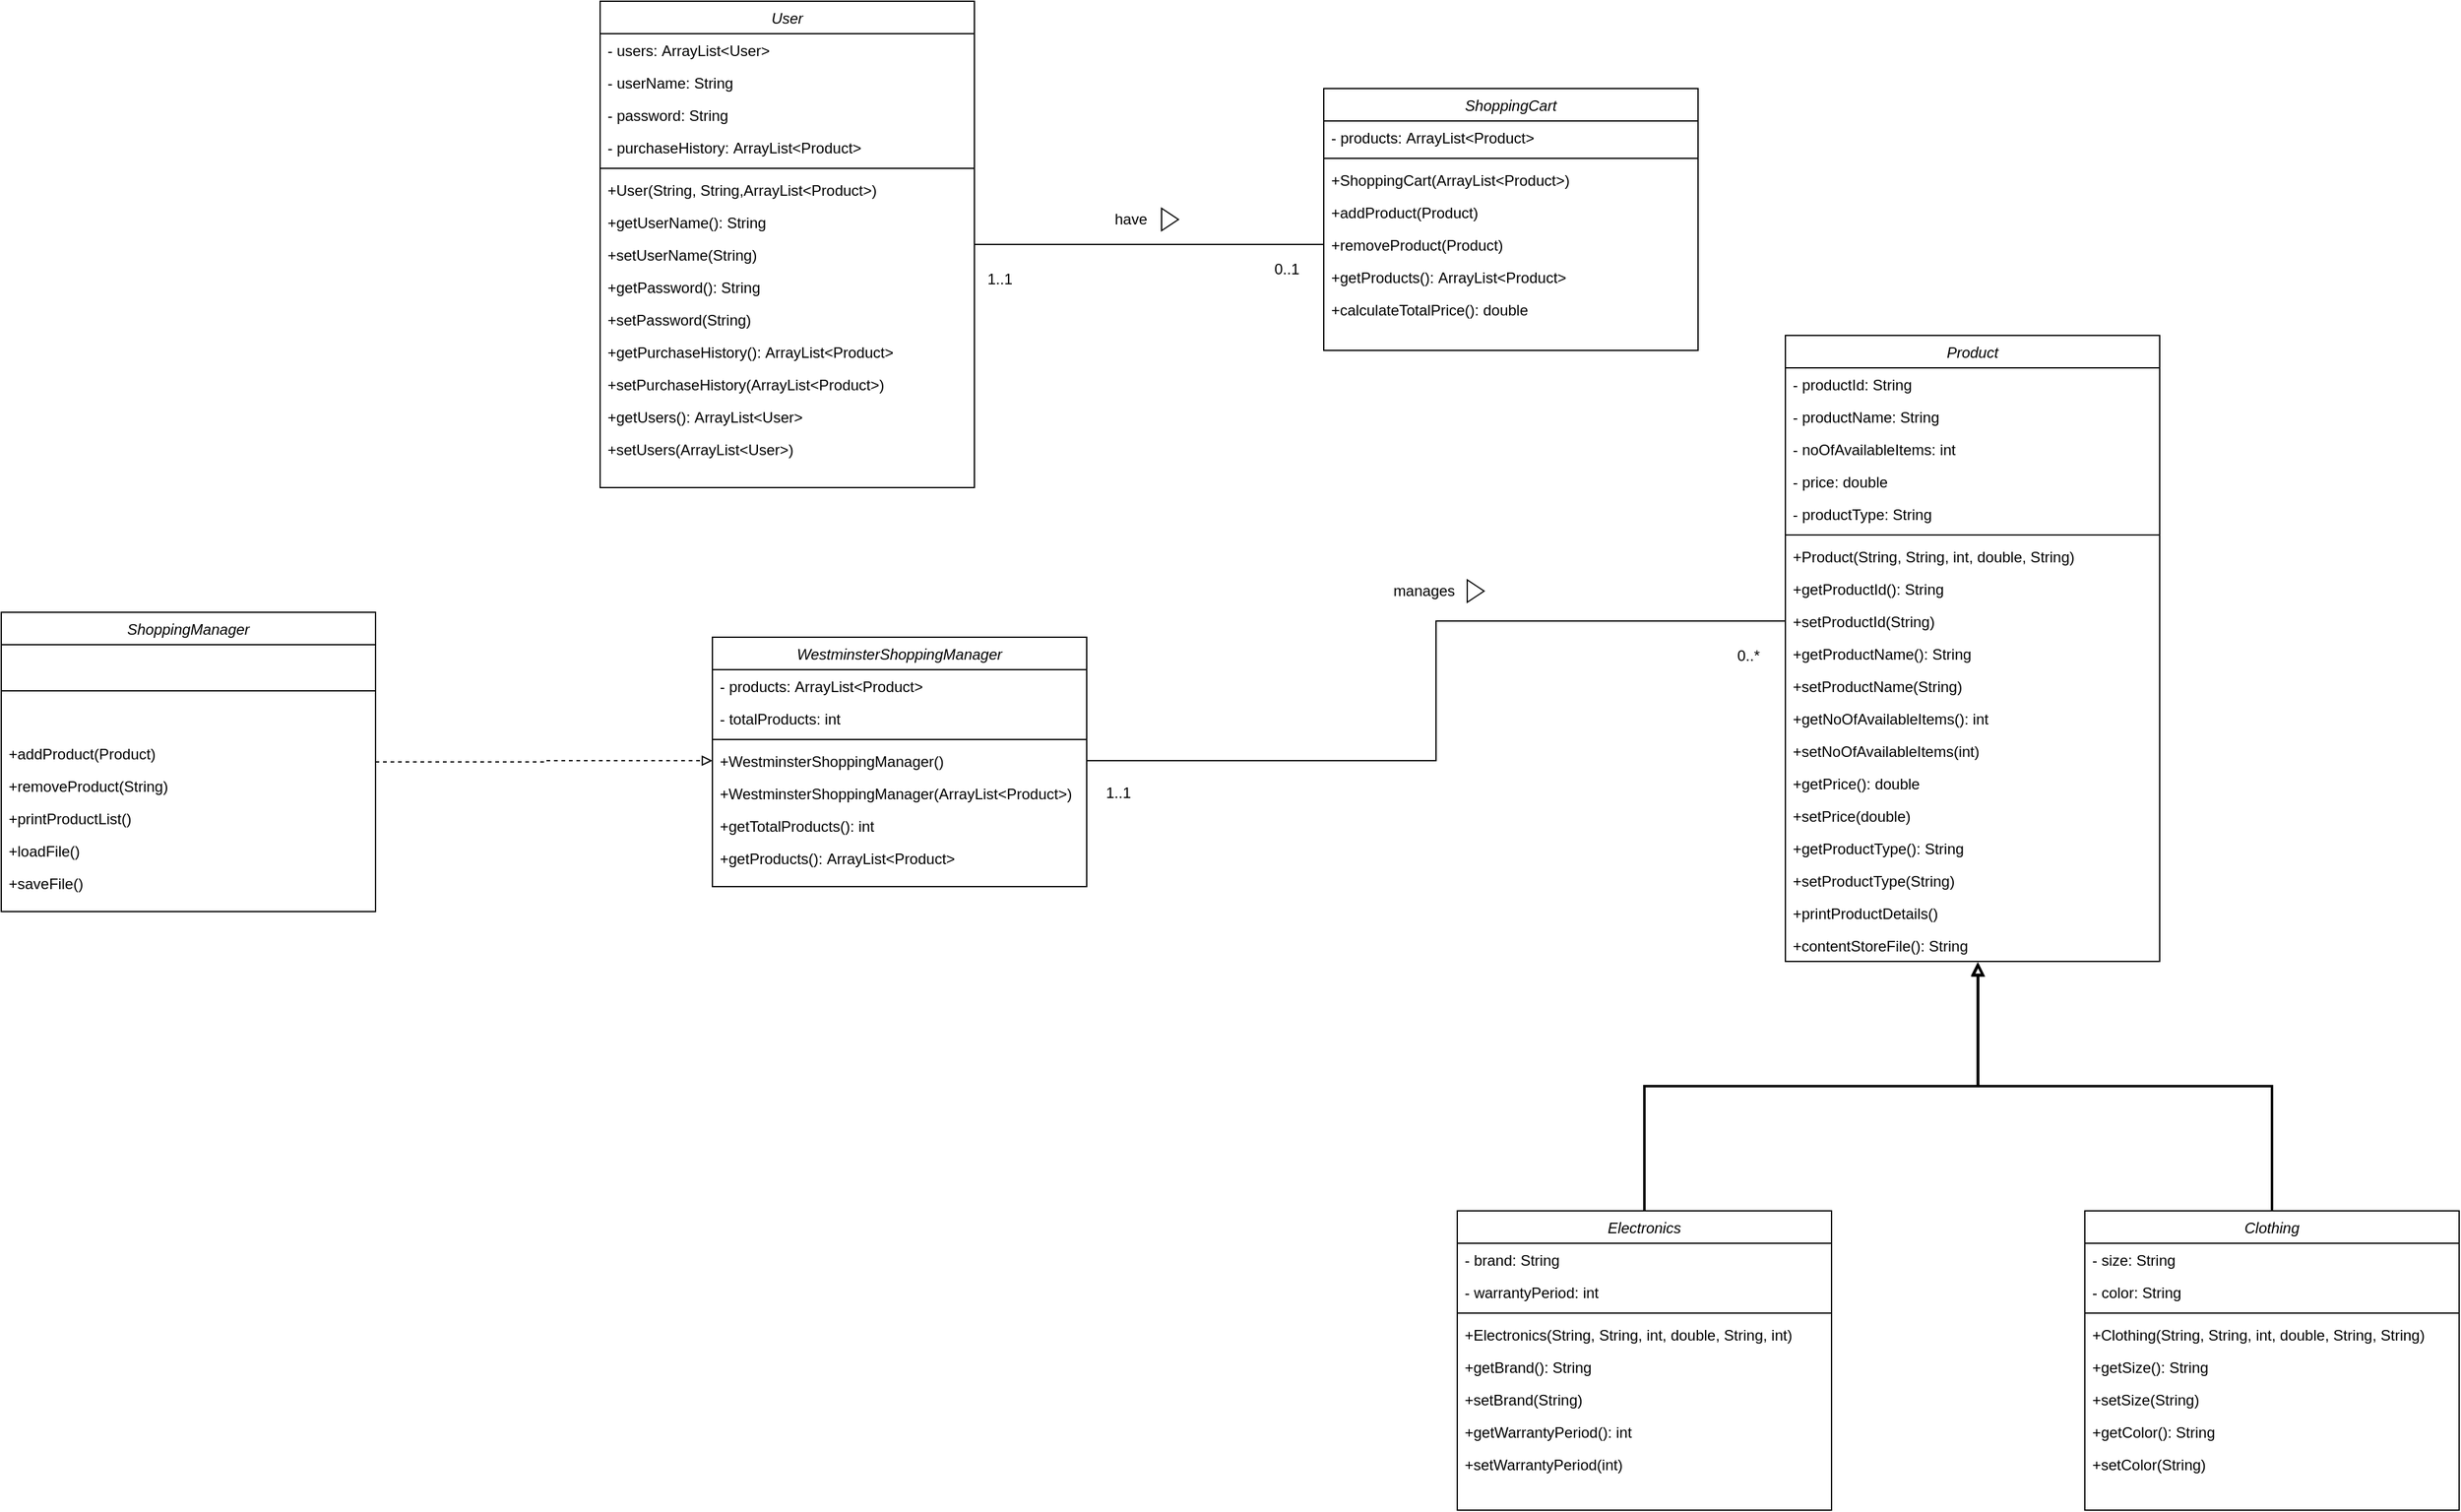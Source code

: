 <mxfile version="22.1.17" type="github">
  <diagram id="C5RBs43oDa-KdzZeNtuy" name="Page-1">
    <mxGraphModel dx="3334" dy="2534" grid="1" gridSize="10" guides="1" tooltips="1" connect="1" arrows="1" fold="1" page="1" pageScale="1" pageWidth="827" pageHeight="1169" math="0" shadow="0">
      <root>
        <mxCell id="WIyWlLk6GJQsqaUBKTNV-0" />
        <mxCell id="WIyWlLk6GJQsqaUBKTNV-1" parent="WIyWlLk6GJQsqaUBKTNV-0" />
        <mxCell id="zkfFHV4jXpPFQw0GAbJ--0" value="WestminsterShoppingManager" style="swimlane;fontStyle=2;align=center;verticalAlign=top;childLayout=stackLayout;horizontal=1;startSize=26;horizontalStack=0;resizeParent=1;resizeLast=0;collapsible=1;marginBottom=0;rounded=0;shadow=0;strokeWidth=1;" parent="WIyWlLk6GJQsqaUBKTNV-1" vertex="1">
          <mxGeometry x="230" y="220" width="300" height="200" as="geometry">
            <mxRectangle x="230" y="140" width="160" height="26" as="alternateBounds" />
          </mxGeometry>
        </mxCell>
        <mxCell id="zkfFHV4jXpPFQw0GAbJ--1" value="- products: ArrayList&lt;Product&gt;" style="text;align=left;verticalAlign=top;spacingLeft=4;spacingRight=4;overflow=hidden;rotatable=0;points=[[0,0.5],[1,0.5]];portConstraint=eastwest;" parent="zkfFHV4jXpPFQw0GAbJ--0" vertex="1">
          <mxGeometry y="26" width="300" height="26" as="geometry" />
        </mxCell>
        <mxCell id="zkfFHV4jXpPFQw0GAbJ--2" value="- totalProducts: int" style="text;align=left;verticalAlign=top;spacingLeft=4;spacingRight=4;overflow=hidden;rotatable=0;points=[[0,0.5],[1,0.5]];portConstraint=eastwest;rounded=0;shadow=0;html=0;" parent="zkfFHV4jXpPFQw0GAbJ--0" vertex="1">
          <mxGeometry y="52" width="300" height="26" as="geometry" />
        </mxCell>
        <mxCell id="zkfFHV4jXpPFQw0GAbJ--4" value="" style="line;html=1;strokeWidth=1;align=left;verticalAlign=middle;spacingTop=-1;spacingLeft=3;spacingRight=3;rotatable=0;labelPosition=right;points=[];portConstraint=eastwest;" parent="zkfFHV4jXpPFQw0GAbJ--0" vertex="1">
          <mxGeometry y="78" width="300" height="8" as="geometry" />
        </mxCell>
        <mxCell id="zkfFHV4jXpPFQw0GAbJ--5" value="+WestminsterShoppingManager()" style="text;align=left;verticalAlign=top;spacingLeft=4;spacingRight=4;overflow=hidden;rotatable=0;points=[[0,0.5],[1,0.5]];portConstraint=eastwest;" parent="zkfFHV4jXpPFQw0GAbJ--0" vertex="1">
          <mxGeometry y="86" width="300" height="26" as="geometry" />
        </mxCell>
        <mxCell id="lYcGLlEgrikcoU1FN13d-0" value="+WestminsterShoppingManager(ArrayList&lt;Product&gt;)" style="text;align=left;verticalAlign=top;spacingLeft=4;spacingRight=4;overflow=hidden;rotatable=0;points=[[0,0.5],[1,0.5]];portConstraint=eastwest;" vertex="1" parent="zkfFHV4jXpPFQw0GAbJ--0">
          <mxGeometry y="112" width="300" height="26" as="geometry" />
        </mxCell>
        <mxCell id="lYcGLlEgrikcoU1FN13d-8" value="+getTotalProducts(): int" style="text;align=left;verticalAlign=top;spacingLeft=4;spacingRight=4;overflow=hidden;rotatable=0;points=[[0,0.5],[1,0.5]];portConstraint=eastwest;" vertex="1" parent="zkfFHV4jXpPFQw0GAbJ--0">
          <mxGeometry y="138" width="300" height="26" as="geometry" />
        </mxCell>
        <mxCell id="lYcGLlEgrikcoU1FN13d-10" value="+getProducts(): ArrayList&lt;Product&gt;" style="text;align=left;verticalAlign=top;spacingLeft=4;spacingRight=4;overflow=hidden;rotatable=0;points=[[0,0.5],[1,0.5]];portConstraint=eastwest;" vertex="1" parent="zkfFHV4jXpPFQw0GAbJ--0">
          <mxGeometry y="164" width="300" height="26" as="geometry" />
        </mxCell>
        <mxCell id="lYcGLlEgrikcoU1FN13d-138" style="edgeStyle=orthogonalEdgeStyle;rounded=0;orthogonalLoop=1;jettySize=auto;html=1;entryX=0;entryY=0.5;entryDx=0;entryDy=0;endArrow=none;endFill=0;" edge="1" parent="WIyWlLk6GJQsqaUBKTNV-1" source="lYcGLlEgrikcoU1FN13d-15" target="lYcGLlEgrikcoU1FN13d-71">
          <mxGeometry relative="1" as="geometry" />
        </mxCell>
        <mxCell id="lYcGLlEgrikcoU1FN13d-15" value="User" style="swimlane;fontStyle=2;align=center;verticalAlign=top;childLayout=stackLayout;horizontal=1;startSize=26;horizontalStack=0;resizeParent=1;resizeLast=0;collapsible=1;marginBottom=0;rounded=0;shadow=0;strokeWidth=1;" vertex="1" parent="WIyWlLk6GJQsqaUBKTNV-1">
          <mxGeometry x="140" y="-290" width="300" height="390" as="geometry">
            <mxRectangle x="230" y="140" width="160" height="26" as="alternateBounds" />
          </mxGeometry>
        </mxCell>
        <mxCell id="lYcGLlEgrikcoU1FN13d-16" value="- users: ArrayList&lt;User&gt;" style="text;align=left;verticalAlign=top;spacingLeft=4;spacingRight=4;overflow=hidden;rotatable=0;points=[[0,0.5],[1,0.5]];portConstraint=eastwest;" vertex="1" parent="lYcGLlEgrikcoU1FN13d-15">
          <mxGeometry y="26" width="300" height="26" as="geometry" />
        </mxCell>
        <mxCell id="lYcGLlEgrikcoU1FN13d-17" value="- userName: String" style="text;align=left;verticalAlign=top;spacingLeft=4;spacingRight=4;overflow=hidden;rotatable=0;points=[[0,0.5],[1,0.5]];portConstraint=eastwest;rounded=0;shadow=0;html=0;" vertex="1" parent="lYcGLlEgrikcoU1FN13d-15">
          <mxGeometry y="52" width="300" height="26" as="geometry" />
        </mxCell>
        <mxCell id="lYcGLlEgrikcoU1FN13d-28" value="- password: String" style="text;align=left;verticalAlign=top;spacingLeft=4;spacingRight=4;overflow=hidden;rotatable=0;points=[[0,0.5],[1,0.5]];portConstraint=eastwest;rounded=0;shadow=0;html=0;" vertex="1" parent="lYcGLlEgrikcoU1FN13d-15">
          <mxGeometry y="78" width="300" height="26" as="geometry" />
        </mxCell>
        <mxCell id="lYcGLlEgrikcoU1FN13d-30" value="- purchaseHistory: ArrayList&lt;Product&gt;" style="text;align=left;verticalAlign=top;spacingLeft=4;spacingRight=4;overflow=hidden;rotatable=0;points=[[0,0.5],[1,0.5]];portConstraint=eastwest;" vertex="1" parent="lYcGLlEgrikcoU1FN13d-15">
          <mxGeometry y="104" width="300" height="26" as="geometry" />
        </mxCell>
        <mxCell id="lYcGLlEgrikcoU1FN13d-18" value="" style="line;html=1;strokeWidth=1;align=left;verticalAlign=middle;spacingTop=-1;spacingLeft=3;spacingRight=3;rotatable=0;labelPosition=right;points=[];portConstraint=eastwest;" vertex="1" parent="lYcGLlEgrikcoU1FN13d-15">
          <mxGeometry y="130" width="300" height="8" as="geometry" />
        </mxCell>
        <mxCell id="lYcGLlEgrikcoU1FN13d-20" value="+User(String, String,ArrayList&lt;Product&gt;)" style="text;align=left;verticalAlign=top;spacingLeft=4;spacingRight=4;overflow=hidden;rotatable=0;points=[[0,0.5],[1,0.5]];portConstraint=eastwest;" vertex="1" parent="lYcGLlEgrikcoU1FN13d-15">
          <mxGeometry y="138" width="300" height="26" as="geometry" />
        </mxCell>
        <mxCell id="lYcGLlEgrikcoU1FN13d-21" value="+getUserName(): String" style="text;align=left;verticalAlign=top;spacingLeft=4;spacingRight=4;overflow=hidden;rotatable=0;points=[[0,0.5],[1,0.5]];portConstraint=eastwest;" vertex="1" parent="lYcGLlEgrikcoU1FN13d-15">
          <mxGeometry y="164" width="300" height="26" as="geometry" />
        </mxCell>
        <mxCell id="lYcGLlEgrikcoU1FN13d-22" value="+setUserName(String)" style="text;align=left;verticalAlign=top;spacingLeft=4;spacingRight=4;overflow=hidden;rotatable=0;points=[[0,0.5],[1,0.5]];portConstraint=eastwest;" vertex="1" parent="lYcGLlEgrikcoU1FN13d-15">
          <mxGeometry y="190" width="300" height="26" as="geometry" />
        </mxCell>
        <mxCell id="lYcGLlEgrikcoU1FN13d-31" value="+getPassword(): String" style="text;align=left;verticalAlign=top;spacingLeft=4;spacingRight=4;overflow=hidden;rotatable=0;points=[[0,0.5],[1,0.5]];portConstraint=eastwest;" vertex="1" parent="lYcGLlEgrikcoU1FN13d-15">
          <mxGeometry y="216" width="300" height="26" as="geometry" />
        </mxCell>
        <mxCell id="lYcGLlEgrikcoU1FN13d-32" value="+setPassword(String)" style="text;align=left;verticalAlign=top;spacingLeft=4;spacingRight=4;overflow=hidden;rotatable=0;points=[[0,0.5],[1,0.5]];portConstraint=eastwest;" vertex="1" parent="lYcGLlEgrikcoU1FN13d-15">
          <mxGeometry y="242" width="300" height="26" as="geometry" />
        </mxCell>
        <mxCell id="lYcGLlEgrikcoU1FN13d-33" value="+getPurchaseHistory(): ArrayList&lt;Product&gt;" style="text;align=left;verticalAlign=top;spacingLeft=4;spacingRight=4;overflow=hidden;rotatable=0;points=[[0,0.5],[1,0.5]];portConstraint=eastwest;" vertex="1" parent="lYcGLlEgrikcoU1FN13d-15">
          <mxGeometry y="268" width="300" height="26" as="geometry" />
        </mxCell>
        <mxCell id="lYcGLlEgrikcoU1FN13d-34" value="+setPurchaseHistory(ArrayList&lt;Product&gt;)" style="text;align=left;verticalAlign=top;spacingLeft=4;spacingRight=4;overflow=hidden;rotatable=0;points=[[0,0.5],[1,0.5]];portConstraint=eastwest;" vertex="1" parent="lYcGLlEgrikcoU1FN13d-15">
          <mxGeometry y="294" width="300" height="26" as="geometry" />
        </mxCell>
        <mxCell id="lYcGLlEgrikcoU1FN13d-37" value="+getUsers(): ArrayList&lt;User&gt;" style="text;align=left;verticalAlign=top;spacingLeft=4;spacingRight=4;overflow=hidden;rotatable=0;points=[[0,0.5],[1,0.5]];portConstraint=eastwest;" vertex="1" parent="lYcGLlEgrikcoU1FN13d-15">
          <mxGeometry y="320" width="300" height="26" as="geometry" />
        </mxCell>
        <mxCell id="lYcGLlEgrikcoU1FN13d-36" value="+setUsers(ArrayList&lt;User&gt;)" style="text;align=left;verticalAlign=top;spacingLeft=4;spacingRight=4;overflow=hidden;rotatable=0;points=[[0,0.5],[1,0.5]];portConstraint=eastwest;" vertex="1" parent="lYcGLlEgrikcoU1FN13d-15">
          <mxGeometry y="346" width="300" height="26" as="geometry" />
        </mxCell>
        <mxCell id="lYcGLlEgrikcoU1FN13d-137" style="edgeStyle=orthogonalEdgeStyle;rounded=0;orthogonalLoop=1;jettySize=auto;html=1;entryX=0;entryY=0.5;entryDx=0;entryDy=0;endArrow=block;endFill=0;dashed=1;" edge="1" parent="WIyWlLk6GJQsqaUBKTNV-1" source="lYcGLlEgrikcoU1FN13d-38" target="zkfFHV4jXpPFQw0GAbJ--5">
          <mxGeometry relative="1" as="geometry" />
        </mxCell>
        <mxCell id="lYcGLlEgrikcoU1FN13d-38" value="ShoppingManager" style="swimlane;fontStyle=2;align=center;verticalAlign=top;childLayout=stackLayout;horizontal=1;startSize=26;horizontalStack=0;resizeParent=1;resizeLast=0;collapsible=1;marginBottom=0;rounded=0;shadow=0;strokeWidth=1;" vertex="1" parent="WIyWlLk6GJQsqaUBKTNV-1">
          <mxGeometry x="-340" y="200" width="300" height="240" as="geometry">
            <mxRectangle x="230" y="140" width="160" height="26" as="alternateBounds" />
          </mxGeometry>
        </mxCell>
        <mxCell id="lYcGLlEgrikcoU1FN13d-43" value="" style="line;html=1;strokeWidth=1;align=left;verticalAlign=middle;spacingTop=-1;spacingLeft=3;spacingRight=3;rotatable=0;labelPosition=right;points=[];portConstraint=eastwest;" vertex="1" parent="lYcGLlEgrikcoU1FN13d-38">
          <mxGeometry y="26" width="300" height="74" as="geometry" />
        </mxCell>
        <mxCell id="lYcGLlEgrikcoU1FN13d-44" value="+addProduct(Product)" style="text;align=left;verticalAlign=top;spacingLeft=4;spacingRight=4;overflow=hidden;rotatable=0;points=[[0,0.5],[1,0.5]];portConstraint=eastwest;" vertex="1" parent="lYcGLlEgrikcoU1FN13d-38">
          <mxGeometry y="100" width="300" height="26" as="geometry" />
        </mxCell>
        <mxCell id="lYcGLlEgrikcoU1FN13d-46" value="+removeProduct(String)" style="text;align=left;verticalAlign=top;spacingLeft=4;spacingRight=4;overflow=hidden;rotatable=0;points=[[0,0.5],[1,0.5]];portConstraint=eastwest;" vertex="1" parent="lYcGLlEgrikcoU1FN13d-38">
          <mxGeometry y="126" width="300" height="26" as="geometry" />
        </mxCell>
        <mxCell id="lYcGLlEgrikcoU1FN13d-47" value="+printProductList()" style="text;align=left;verticalAlign=top;spacingLeft=4;spacingRight=4;overflow=hidden;rotatable=0;points=[[0,0.5],[1,0.5]];portConstraint=eastwest;" vertex="1" parent="lYcGLlEgrikcoU1FN13d-38">
          <mxGeometry y="152" width="300" height="26" as="geometry" />
        </mxCell>
        <mxCell id="lYcGLlEgrikcoU1FN13d-53" value="+loadFile()" style="text;align=left;verticalAlign=top;spacingLeft=4;spacingRight=4;overflow=hidden;rotatable=0;points=[[0,0.5],[1,0.5]];portConstraint=eastwest;" vertex="1" parent="lYcGLlEgrikcoU1FN13d-38">
          <mxGeometry y="178" width="300" height="26" as="geometry" />
        </mxCell>
        <mxCell id="lYcGLlEgrikcoU1FN13d-54" value="+saveFile()" style="text;align=left;verticalAlign=top;spacingLeft=4;spacingRight=4;overflow=hidden;rotatable=0;points=[[0,0.5],[1,0.5]];portConstraint=eastwest;" vertex="1" parent="lYcGLlEgrikcoU1FN13d-38">
          <mxGeometry y="204" width="300" height="26" as="geometry" />
        </mxCell>
        <mxCell id="lYcGLlEgrikcoU1FN13d-55" value="ShoppingCart" style="swimlane;fontStyle=2;align=center;verticalAlign=top;childLayout=stackLayout;horizontal=1;startSize=26;horizontalStack=0;resizeParent=1;resizeLast=0;collapsible=1;marginBottom=0;rounded=0;shadow=0;strokeWidth=1;" vertex="1" parent="WIyWlLk6GJQsqaUBKTNV-1">
          <mxGeometry x="720" y="-220" width="300" height="210" as="geometry">
            <mxRectangle x="230" y="140" width="160" height="26" as="alternateBounds" />
          </mxGeometry>
        </mxCell>
        <mxCell id="lYcGLlEgrikcoU1FN13d-70" value="- products: ArrayList&lt;Product&gt;" style="text;align=left;verticalAlign=top;spacingLeft=4;spacingRight=4;overflow=hidden;rotatable=0;points=[[0,0.5],[1,0.5]];portConstraint=eastwest;" vertex="1" parent="lYcGLlEgrikcoU1FN13d-55">
          <mxGeometry y="26" width="300" height="26" as="geometry" />
        </mxCell>
        <mxCell id="lYcGLlEgrikcoU1FN13d-60" value="" style="line;html=1;strokeWidth=1;align=left;verticalAlign=middle;spacingTop=-1;spacingLeft=3;spacingRight=3;rotatable=0;labelPosition=right;points=[];portConstraint=eastwest;" vertex="1" parent="lYcGLlEgrikcoU1FN13d-55">
          <mxGeometry y="52" width="300" height="8" as="geometry" />
        </mxCell>
        <mxCell id="lYcGLlEgrikcoU1FN13d-61" value="+ShoppingCart(ArrayList&lt;Product&gt;)" style="text;align=left;verticalAlign=top;spacingLeft=4;spacingRight=4;overflow=hidden;rotatable=0;points=[[0,0.5],[1,0.5]];portConstraint=eastwest;" vertex="1" parent="lYcGLlEgrikcoU1FN13d-55">
          <mxGeometry y="60" width="300" height="26" as="geometry" />
        </mxCell>
        <mxCell id="lYcGLlEgrikcoU1FN13d-62" value="+addProduct(Product)" style="text;align=left;verticalAlign=top;spacingLeft=4;spacingRight=4;overflow=hidden;rotatable=0;points=[[0,0.5],[1,0.5]];portConstraint=eastwest;" vertex="1" parent="lYcGLlEgrikcoU1FN13d-55">
          <mxGeometry y="86" width="300" height="26" as="geometry" />
        </mxCell>
        <mxCell id="lYcGLlEgrikcoU1FN13d-71" value="+removeProduct(Product)" style="text;align=left;verticalAlign=top;spacingLeft=4;spacingRight=4;overflow=hidden;rotatable=0;points=[[0,0.5],[1,0.5]];portConstraint=eastwest;" vertex="1" parent="lYcGLlEgrikcoU1FN13d-55">
          <mxGeometry y="112" width="300" height="26" as="geometry" />
        </mxCell>
        <mxCell id="lYcGLlEgrikcoU1FN13d-72" value="+getProducts(): ArrayList&lt;Product&gt;" style="text;align=left;verticalAlign=top;spacingLeft=4;spacingRight=4;overflow=hidden;rotatable=0;points=[[0,0.5],[1,0.5]];portConstraint=eastwest;" vertex="1" parent="lYcGLlEgrikcoU1FN13d-55">
          <mxGeometry y="138" width="300" height="26" as="geometry" />
        </mxCell>
        <mxCell id="lYcGLlEgrikcoU1FN13d-64" value="+calculateTotalPrice(): double" style="text;align=left;verticalAlign=top;spacingLeft=4;spacingRight=4;overflow=hidden;rotatable=0;points=[[0,0.5],[1,0.5]];portConstraint=eastwest;" vertex="1" parent="lYcGLlEgrikcoU1FN13d-55">
          <mxGeometry y="164" width="300" height="26" as="geometry" />
        </mxCell>
        <mxCell id="lYcGLlEgrikcoU1FN13d-73" value="Product" style="swimlane;fontStyle=2;align=center;verticalAlign=top;childLayout=stackLayout;horizontal=1;startSize=26;horizontalStack=0;resizeParent=1;resizeLast=0;collapsible=1;marginBottom=0;rounded=0;shadow=0;strokeWidth=1;" vertex="1" parent="WIyWlLk6GJQsqaUBKTNV-1">
          <mxGeometry x="1090" y="-22" width="300" height="502" as="geometry">
            <mxRectangle x="230" y="140" width="160" height="26" as="alternateBounds" />
          </mxGeometry>
        </mxCell>
        <mxCell id="lYcGLlEgrikcoU1FN13d-75" value="- productId: String" style="text;align=left;verticalAlign=top;spacingLeft=4;spacingRight=4;overflow=hidden;rotatable=0;points=[[0,0.5],[1,0.5]];portConstraint=eastwest;rounded=0;shadow=0;html=0;" vertex="1" parent="lYcGLlEgrikcoU1FN13d-73">
          <mxGeometry y="26" width="300" height="26" as="geometry" />
        </mxCell>
        <mxCell id="lYcGLlEgrikcoU1FN13d-76" value="- productName: String" style="text;align=left;verticalAlign=top;spacingLeft=4;spacingRight=4;overflow=hidden;rotatable=0;points=[[0,0.5],[1,0.5]];portConstraint=eastwest;rounded=0;shadow=0;html=0;" vertex="1" parent="lYcGLlEgrikcoU1FN13d-73">
          <mxGeometry y="52" width="300" height="26" as="geometry" />
        </mxCell>
        <mxCell id="lYcGLlEgrikcoU1FN13d-88" value="- noOfAvailableItems: int" style="text;align=left;verticalAlign=top;spacingLeft=4;spacingRight=4;overflow=hidden;rotatable=0;points=[[0,0.5],[1,0.5]];portConstraint=eastwest;rounded=0;shadow=0;html=0;" vertex="1" parent="lYcGLlEgrikcoU1FN13d-73">
          <mxGeometry y="78" width="300" height="26" as="geometry" />
        </mxCell>
        <mxCell id="lYcGLlEgrikcoU1FN13d-89" value="- price: double" style="text;align=left;verticalAlign=top;spacingLeft=4;spacingRight=4;overflow=hidden;rotatable=0;points=[[0,0.5],[1,0.5]];portConstraint=eastwest;rounded=0;shadow=0;html=0;" vertex="1" parent="lYcGLlEgrikcoU1FN13d-73">
          <mxGeometry y="104" width="300" height="26" as="geometry" />
        </mxCell>
        <mxCell id="lYcGLlEgrikcoU1FN13d-90" value="- productType: String" style="text;align=left;verticalAlign=top;spacingLeft=4;spacingRight=4;overflow=hidden;rotatable=0;points=[[0,0.5],[1,0.5]];portConstraint=eastwest;rounded=0;shadow=0;html=0;" vertex="1" parent="lYcGLlEgrikcoU1FN13d-73">
          <mxGeometry y="130" width="300" height="26" as="geometry" />
        </mxCell>
        <mxCell id="lYcGLlEgrikcoU1FN13d-78" value="" style="line;html=1;strokeWidth=1;align=left;verticalAlign=middle;spacingTop=-1;spacingLeft=3;spacingRight=3;rotatable=0;labelPosition=right;points=[];portConstraint=eastwest;" vertex="1" parent="lYcGLlEgrikcoU1FN13d-73">
          <mxGeometry y="156" width="300" height="8" as="geometry" />
        </mxCell>
        <mxCell id="lYcGLlEgrikcoU1FN13d-79" value="+Product(String, String, int, double, String)" style="text;align=left;verticalAlign=top;spacingLeft=4;spacingRight=4;overflow=hidden;rotatable=0;points=[[0,0.5],[1,0.5]];portConstraint=eastwest;" vertex="1" parent="lYcGLlEgrikcoU1FN13d-73">
          <mxGeometry y="164" width="300" height="26" as="geometry" />
        </mxCell>
        <mxCell id="lYcGLlEgrikcoU1FN13d-80" value="+getProductId(): String" style="text;align=left;verticalAlign=top;spacingLeft=4;spacingRight=4;overflow=hidden;rotatable=0;points=[[0,0.5],[1,0.5]];portConstraint=eastwest;" vertex="1" parent="lYcGLlEgrikcoU1FN13d-73">
          <mxGeometry y="190" width="300" height="26" as="geometry" />
        </mxCell>
        <mxCell id="lYcGLlEgrikcoU1FN13d-81" value="+setProductId(String)" style="text;align=left;verticalAlign=top;spacingLeft=4;spacingRight=4;overflow=hidden;rotatable=0;points=[[0,0.5],[1,0.5]];portConstraint=eastwest;" vertex="1" parent="lYcGLlEgrikcoU1FN13d-73">
          <mxGeometry y="216" width="300" height="26" as="geometry" />
        </mxCell>
        <mxCell id="lYcGLlEgrikcoU1FN13d-92" value="+getProductName(): String" style="text;align=left;verticalAlign=top;spacingLeft=4;spacingRight=4;overflow=hidden;rotatable=0;points=[[0,0.5],[1,0.5]];portConstraint=eastwest;" vertex="1" parent="lYcGLlEgrikcoU1FN13d-73">
          <mxGeometry y="242" width="300" height="26" as="geometry" />
        </mxCell>
        <mxCell id="lYcGLlEgrikcoU1FN13d-91" value="+setProductName(String)" style="text;align=left;verticalAlign=top;spacingLeft=4;spacingRight=4;overflow=hidden;rotatable=0;points=[[0,0.5],[1,0.5]];portConstraint=eastwest;" vertex="1" parent="lYcGLlEgrikcoU1FN13d-73">
          <mxGeometry y="268" width="300" height="26" as="geometry" />
        </mxCell>
        <mxCell id="lYcGLlEgrikcoU1FN13d-93" value="+getNoOfAvailableItems(): int" style="text;align=left;verticalAlign=top;spacingLeft=4;spacingRight=4;overflow=hidden;rotatable=0;points=[[0,0.5],[1,0.5]];portConstraint=eastwest;" vertex="1" parent="lYcGLlEgrikcoU1FN13d-73">
          <mxGeometry y="294" width="300" height="26" as="geometry" />
        </mxCell>
        <mxCell id="lYcGLlEgrikcoU1FN13d-96" value="+setNoOfAvailableItems(int)" style="text;align=left;verticalAlign=top;spacingLeft=4;spacingRight=4;overflow=hidden;rotatable=0;points=[[0,0.5],[1,0.5]];portConstraint=eastwest;" vertex="1" parent="lYcGLlEgrikcoU1FN13d-73">
          <mxGeometry y="320" width="300" height="26" as="geometry" />
        </mxCell>
        <mxCell id="lYcGLlEgrikcoU1FN13d-98" value="+getPrice(): double" style="text;align=left;verticalAlign=top;spacingLeft=4;spacingRight=4;overflow=hidden;rotatable=0;points=[[0,0.5],[1,0.5]];portConstraint=eastwest;" vertex="1" parent="lYcGLlEgrikcoU1FN13d-73">
          <mxGeometry y="346" width="300" height="26" as="geometry" />
        </mxCell>
        <mxCell id="lYcGLlEgrikcoU1FN13d-97" value="+setPrice(double)" style="text;align=left;verticalAlign=top;spacingLeft=4;spacingRight=4;overflow=hidden;rotatable=0;points=[[0,0.5],[1,0.5]];portConstraint=eastwest;" vertex="1" parent="lYcGLlEgrikcoU1FN13d-73">
          <mxGeometry y="372" width="300" height="26" as="geometry" />
        </mxCell>
        <mxCell id="lYcGLlEgrikcoU1FN13d-100" value="+getProductType(): String" style="text;align=left;verticalAlign=top;spacingLeft=4;spacingRight=4;overflow=hidden;rotatable=0;points=[[0,0.5],[1,0.5]];portConstraint=eastwest;" vertex="1" parent="lYcGLlEgrikcoU1FN13d-73">
          <mxGeometry y="398" width="300" height="26" as="geometry" />
        </mxCell>
        <mxCell id="lYcGLlEgrikcoU1FN13d-99" value="+setProductType(String)" style="text;align=left;verticalAlign=top;spacingLeft=4;spacingRight=4;overflow=hidden;rotatable=0;points=[[0,0.5],[1,0.5]];portConstraint=eastwest;" vertex="1" parent="lYcGLlEgrikcoU1FN13d-73">
          <mxGeometry y="424" width="300" height="26" as="geometry" />
        </mxCell>
        <mxCell id="lYcGLlEgrikcoU1FN13d-101" value="+printProductDetails()" style="text;align=left;verticalAlign=top;spacingLeft=4;spacingRight=4;overflow=hidden;rotatable=0;points=[[0,0.5],[1,0.5]];portConstraint=eastwest;" vertex="1" parent="lYcGLlEgrikcoU1FN13d-73">
          <mxGeometry y="450" width="300" height="26" as="geometry" />
        </mxCell>
        <mxCell id="lYcGLlEgrikcoU1FN13d-102" value="+contentStoreFile(): String" style="text;align=left;verticalAlign=top;spacingLeft=4;spacingRight=4;overflow=hidden;rotatable=0;points=[[0,0.5],[1,0.5]];portConstraint=eastwest;" vertex="1" parent="lYcGLlEgrikcoU1FN13d-73">
          <mxGeometry y="476" width="300" height="26" as="geometry" />
        </mxCell>
        <mxCell id="lYcGLlEgrikcoU1FN13d-103" value="Electronics" style="swimlane;fontStyle=2;align=center;verticalAlign=top;childLayout=stackLayout;horizontal=1;startSize=26;horizontalStack=0;resizeParent=1;resizeLast=0;collapsible=1;marginBottom=0;rounded=0;shadow=0;strokeWidth=1;" vertex="1" parent="WIyWlLk6GJQsqaUBKTNV-1">
          <mxGeometry x="827" y="680" width="300" height="240" as="geometry">
            <mxRectangle x="230" y="140" width="160" height="26" as="alternateBounds" />
          </mxGeometry>
        </mxCell>
        <mxCell id="lYcGLlEgrikcoU1FN13d-104" value="- brand: String" style="text;align=left;verticalAlign=top;spacingLeft=4;spacingRight=4;overflow=hidden;rotatable=0;points=[[0,0.5],[1,0.5]];portConstraint=eastwest;rounded=0;shadow=0;html=0;" vertex="1" parent="lYcGLlEgrikcoU1FN13d-103">
          <mxGeometry y="26" width="300" height="26" as="geometry" />
        </mxCell>
        <mxCell id="lYcGLlEgrikcoU1FN13d-106" value="- warrantyPeriod: int" style="text;align=left;verticalAlign=top;spacingLeft=4;spacingRight=4;overflow=hidden;rotatable=0;points=[[0,0.5],[1,0.5]];portConstraint=eastwest;rounded=0;shadow=0;html=0;" vertex="1" parent="lYcGLlEgrikcoU1FN13d-103">
          <mxGeometry y="52" width="300" height="26" as="geometry" />
        </mxCell>
        <mxCell id="lYcGLlEgrikcoU1FN13d-109" value="" style="line;html=1;strokeWidth=1;align=left;verticalAlign=middle;spacingTop=-1;spacingLeft=3;spacingRight=3;rotatable=0;labelPosition=right;points=[];portConstraint=eastwest;" vertex="1" parent="lYcGLlEgrikcoU1FN13d-103">
          <mxGeometry y="78" width="300" height="8" as="geometry" />
        </mxCell>
        <mxCell id="lYcGLlEgrikcoU1FN13d-110" value="+Electronics(String, String, int, double, String, int)" style="text;align=left;verticalAlign=top;spacingLeft=4;spacingRight=4;overflow=hidden;rotatable=0;points=[[0,0.5],[1,0.5]];portConstraint=eastwest;" vertex="1" parent="lYcGLlEgrikcoU1FN13d-103">
          <mxGeometry y="86" width="300" height="26" as="geometry" />
        </mxCell>
        <mxCell id="lYcGLlEgrikcoU1FN13d-111" value="+getBrand(): String" style="text;align=left;verticalAlign=top;spacingLeft=4;spacingRight=4;overflow=hidden;rotatable=0;points=[[0,0.5],[1,0.5]];portConstraint=eastwest;" vertex="1" parent="lYcGLlEgrikcoU1FN13d-103">
          <mxGeometry y="112" width="300" height="26" as="geometry" />
        </mxCell>
        <mxCell id="lYcGLlEgrikcoU1FN13d-112" value="+setBrand(String)" style="text;align=left;verticalAlign=top;spacingLeft=4;spacingRight=4;overflow=hidden;rotatable=0;points=[[0,0.5],[1,0.5]];portConstraint=eastwest;" vertex="1" parent="lYcGLlEgrikcoU1FN13d-103">
          <mxGeometry y="138" width="300" height="26" as="geometry" />
        </mxCell>
        <mxCell id="lYcGLlEgrikcoU1FN13d-115" value="+getWarrantyPeriod(): int" style="text;align=left;verticalAlign=top;spacingLeft=4;spacingRight=4;overflow=hidden;rotatable=0;points=[[0,0.5],[1,0.5]];portConstraint=eastwest;" vertex="1" parent="lYcGLlEgrikcoU1FN13d-103">
          <mxGeometry y="164" width="300" height="26" as="geometry" />
        </mxCell>
        <mxCell id="lYcGLlEgrikcoU1FN13d-116" value="+setWarrantyPeriod(int)" style="text;align=left;verticalAlign=top;spacingLeft=4;spacingRight=4;overflow=hidden;rotatable=0;points=[[0,0.5],[1,0.5]];portConstraint=eastwest;" vertex="1" parent="lYcGLlEgrikcoU1FN13d-103">
          <mxGeometry y="190" width="300" height="26" as="geometry" />
        </mxCell>
        <mxCell id="lYcGLlEgrikcoU1FN13d-123" value="Clothing" style="swimlane;fontStyle=2;align=center;verticalAlign=top;childLayout=stackLayout;horizontal=1;startSize=26;horizontalStack=0;resizeParent=1;resizeLast=0;collapsible=1;marginBottom=0;rounded=0;shadow=0;strokeWidth=1;" vertex="1" parent="WIyWlLk6GJQsqaUBKTNV-1">
          <mxGeometry x="1330" y="680" width="300" height="240" as="geometry">
            <mxRectangle x="230" y="140" width="160" height="26" as="alternateBounds" />
          </mxGeometry>
        </mxCell>
        <mxCell id="lYcGLlEgrikcoU1FN13d-124" value="- size: String" style="text;align=left;verticalAlign=top;spacingLeft=4;spacingRight=4;overflow=hidden;rotatable=0;points=[[0,0.5],[1,0.5]];portConstraint=eastwest;rounded=0;shadow=0;html=0;" vertex="1" parent="lYcGLlEgrikcoU1FN13d-123">
          <mxGeometry y="26" width="300" height="26" as="geometry" />
        </mxCell>
        <mxCell id="lYcGLlEgrikcoU1FN13d-132" value="- color: String" style="text;align=left;verticalAlign=top;spacingLeft=4;spacingRight=4;overflow=hidden;rotatable=0;points=[[0,0.5],[1,0.5]];portConstraint=eastwest;rounded=0;shadow=0;html=0;" vertex="1" parent="lYcGLlEgrikcoU1FN13d-123">
          <mxGeometry y="52" width="300" height="26" as="geometry" />
        </mxCell>
        <mxCell id="lYcGLlEgrikcoU1FN13d-126" value="" style="line;html=1;strokeWidth=1;align=left;verticalAlign=middle;spacingTop=-1;spacingLeft=3;spacingRight=3;rotatable=0;labelPosition=right;points=[];portConstraint=eastwest;" vertex="1" parent="lYcGLlEgrikcoU1FN13d-123">
          <mxGeometry y="78" width="300" height="8" as="geometry" />
        </mxCell>
        <mxCell id="lYcGLlEgrikcoU1FN13d-127" value="+Clothing(String, String, int, double, String, String)" style="text;align=left;verticalAlign=top;spacingLeft=4;spacingRight=4;overflow=hidden;rotatable=0;points=[[0,0.5],[1,0.5]];portConstraint=eastwest;" vertex="1" parent="lYcGLlEgrikcoU1FN13d-123">
          <mxGeometry y="86" width="300" height="26" as="geometry" />
        </mxCell>
        <mxCell id="lYcGLlEgrikcoU1FN13d-128" value="+getSize(): String" style="text;align=left;verticalAlign=top;spacingLeft=4;spacingRight=4;overflow=hidden;rotatable=0;points=[[0,0.5],[1,0.5]];portConstraint=eastwest;" vertex="1" parent="lYcGLlEgrikcoU1FN13d-123">
          <mxGeometry y="112" width="300" height="26" as="geometry" />
        </mxCell>
        <mxCell id="lYcGLlEgrikcoU1FN13d-129" value="+setSize(String)" style="text;align=left;verticalAlign=top;spacingLeft=4;spacingRight=4;overflow=hidden;rotatable=0;points=[[0,0.5],[1,0.5]];portConstraint=eastwest;" vertex="1" parent="lYcGLlEgrikcoU1FN13d-123">
          <mxGeometry y="138" width="300" height="26" as="geometry" />
        </mxCell>
        <mxCell id="lYcGLlEgrikcoU1FN13d-133" value="+getColor(): String" style="text;align=left;verticalAlign=top;spacingLeft=4;spacingRight=4;overflow=hidden;rotatable=0;points=[[0,0.5],[1,0.5]];portConstraint=eastwest;" vertex="1" parent="lYcGLlEgrikcoU1FN13d-123">
          <mxGeometry y="164" width="300" height="26" as="geometry" />
        </mxCell>
        <mxCell id="lYcGLlEgrikcoU1FN13d-134" value="+setColor(String)" style="text;align=left;verticalAlign=top;spacingLeft=4;spacingRight=4;overflow=hidden;rotatable=0;points=[[0,0.5],[1,0.5]];portConstraint=eastwest;" vertex="1" parent="lYcGLlEgrikcoU1FN13d-123">
          <mxGeometry y="190" width="300" height="26" as="geometry" />
        </mxCell>
        <mxCell id="lYcGLlEgrikcoU1FN13d-135" value="" style="endArrow=block;html=1;strokeWidth=2;rounded=0;entryX=0.515;entryY=1.038;entryDx=0;entryDy=0;entryPerimeter=0;endFill=0;exitX=0.5;exitY=0;exitDx=0;exitDy=0;edgeStyle=orthogonalEdgeStyle;" edge="1" parent="WIyWlLk6GJQsqaUBKTNV-1" source="lYcGLlEgrikcoU1FN13d-103" target="lYcGLlEgrikcoU1FN13d-102">
          <mxGeometry width="50" height="50" relative="1" as="geometry">
            <mxPoint x="1130" y="630" as="sourcePoint" />
            <mxPoint x="1180" y="580" as="targetPoint" />
          </mxGeometry>
        </mxCell>
        <mxCell id="lYcGLlEgrikcoU1FN13d-136" value="" style="endArrow=block;html=1;strokeWidth=2;rounded=0;entryX=0.514;entryY=1.019;entryDx=0;entryDy=0;entryPerimeter=0;endFill=0;exitX=0.5;exitY=0;exitDx=0;exitDy=0;edgeStyle=orthogonalEdgeStyle;" edge="1" parent="WIyWlLk6GJQsqaUBKTNV-1" source="lYcGLlEgrikcoU1FN13d-123" target="lYcGLlEgrikcoU1FN13d-102">
          <mxGeometry width="50" height="50" relative="1" as="geometry">
            <mxPoint x="987" y="690" as="sourcePoint" />
            <mxPoint x="1255" y="491" as="targetPoint" />
          </mxGeometry>
        </mxCell>
        <mxCell id="lYcGLlEgrikcoU1FN13d-139" value="1..1" style="text;html=1;align=center;verticalAlign=middle;resizable=0;points=[];autosize=1;strokeColor=none;fillColor=none;" vertex="1" parent="WIyWlLk6GJQsqaUBKTNV-1">
          <mxGeometry x="440" y="-82" width="40" height="30" as="geometry" />
        </mxCell>
        <mxCell id="lYcGLlEgrikcoU1FN13d-140" value="0..1" style="text;html=1;align=center;verticalAlign=middle;resizable=0;points=[];autosize=1;strokeColor=none;fillColor=none;" vertex="1" parent="WIyWlLk6GJQsqaUBKTNV-1">
          <mxGeometry x="670" y="-90" width="40" height="30" as="geometry" />
        </mxCell>
        <mxCell id="lYcGLlEgrikcoU1FN13d-141" value="have" style="text;html=1;align=center;verticalAlign=middle;resizable=0;points=[];autosize=1;strokeColor=none;fillColor=none;" vertex="1" parent="WIyWlLk6GJQsqaUBKTNV-1">
          <mxGeometry x="540" y="-130" width="50" height="30" as="geometry" />
        </mxCell>
        <mxCell id="lYcGLlEgrikcoU1FN13d-142" value="" style="triangle;whiteSpace=wrap;html=1;" vertex="1" parent="WIyWlLk6GJQsqaUBKTNV-1">
          <mxGeometry x="590" y="-124" width="13.5" height="18" as="geometry" />
        </mxCell>
        <mxCell id="lYcGLlEgrikcoU1FN13d-143" style="edgeStyle=orthogonalEdgeStyle;rounded=0;orthogonalLoop=1;jettySize=auto;html=1;entryX=0;entryY=0.5;entryDx=0;entryDy=0;endArrow=none;endFill=0;" edge="1" parent="WIyWlLk6GJQsqaUBKTNV-1" source="zkfFHV4jXpPFQw0GAbJ--5" target="lYcGLlEgrikcoU1FN13d-81">
          <mxGeometry relative="1" as="geometry" />
        </mxCell>
        <mxCell id="lYcGLlEgrikcoU1FN13d-144" value="1..1" style="text;html=1;align=center;verticalAlign=middle;resizable=0;points=[];autosize=1;strokeColor=none;fillColor=none;" vertex="1" parent="WIyWlLk6GJQsqaUBKTNV-1">
          <mxGeometry x="535" y="330" width="40" height="30" as="geometry" />
        </mxCell>
        <mxCell id="lYcGLlEgrikcoU1FN13d-145" value="0..*" style="text;html=1;align=center;verticalAlign=middle;resizable=0;points=[];autosize=1;strokeColor=none;fillColor=none;" vertex="1" parent="WIyWlLk6GJQsqaUBKTNV-1">
          <mxGeometry x="1040" y="220" width="40" height="30" as="geometry" />
        </mxCell>
        <mxCell id="lYcGLlEgrikcoU1FN13d-146" value="manages" style="text;html=1;align=center;verticalAlign=middle;resizable=0;points=[];autosize=1;strokeColor=none;fillColor=none;" vertex="1" parent="WIyWlLk6GJQsqaUBKTNV-1">
          <mxGeometry x="765" y="168" width="70" height="30" as="geometry" />
        </mxCell>
        <mxCell id="lYcGLlEgrikcoU1FN13d-147" value="" style="triangle;whiteSpace=wrap;html=1;" vertex="1" parent="WIyWlLk6GJQsqaUBKTNV-1">
          <mxGeometry x="835" y="174" width="13.5" height="18" as="geometry" />
        </mxCell>
      </root>
    </mxGraphModel>
  </diagram>
</mxfile>
